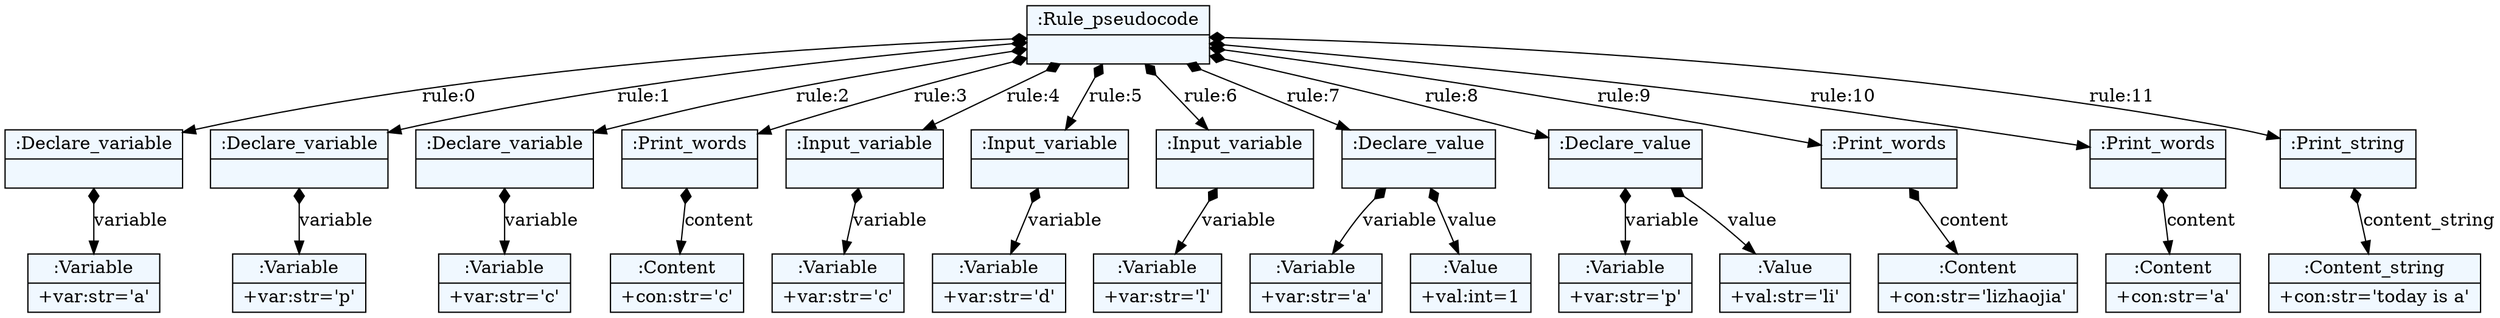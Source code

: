 
    digraph xtext {
    fontname = "Bitstream Vera Sans"
    fontsize = 8
    node[
        shape=record,
        style=filled,
        fillcolor=aliceblue
    ]
    nodesep = 0.3
    edge[dir=black,arrowtail=empty]


1760785588064 -> 1760785584928 [label="rule:0" arrowtail=diamond dir=both]
1760785584928 -> 1760785517088 [label="variable" arrowtail=diamond dir=both]
1760785517088[label="{:Variable|+var:str='a'\l}"]
1760785584928[label="{:Declare_variable|}"]
1760785588064 -> 1760785584536 [label="rule:1" arrowtail=diamond dir=both]
1760785584536 -> 1760785515856 [label="variable" arrowtail=diamond dir=both]
1760785515856[label="{:Variable|+var:str='p'\l}"]
1760785584536[label="{:Declare_variable|}"]
1760785588064 -> 1760785517648 [label="rule:2" arrowtail=diamond dir=both]
1760785517648 -> 1760785515800 [label="variable" arrowtail=diamond dir=both]
1760785515800[label="{:Variable|+var:str='c'\l}"]
1760785517648[label="{:Declare_variable|}"]
1760785588064 -> 1760785518040 [label="rule:3" arrowtail=diamond dir=both]
1760785518040 -> 1760785515744 [label="content" arrowtail=diamond dir=both]
1760785515744[label="{:Content|+con:str='c'\l}"]
1760785518040[label="{:Print_words|}"]
1760785588064 -> 1760785515632 [label="rule:4" arrowtail=diamond dir=both]
1760785515632 -> 1760785515576 [label="variable" arrowtail=diamond dir=both]
1760785515576[label="{:Variable|+var:str='c'\l}"]
1760785515632[label="{:Input_variable|}"]
1760785588064 -> 1760785515520 [label="rule:5" arrowtail=diamond dir=both]
1760785515520 -> 1760785559000 [label="variable" arrowtail=diamond dir=both]
1760785559000[label="{:Variable|+var:str='d'\l}"]
1760785515520[label="{:Input_variable|}"]
1760785588064 -> 1760785515464 [label="rule:6" arrowtail=diamond dir=both]
1760785515464 -> 1760785559392 [label="variable" arrowtail=diamond dir=both]
1760785559392[label="{:Variable|+var:str='l'\l}"]
1760785515464[label="{:Input_variable|}"]
1760785588064 -> 1760785559336 [label="rule:7" arrowtail=diamond dir=both]
1760785559336 -> 1760785559280 [label="variable" arrowtail=diamond dir=both]
1760785559280[label="{:Variable|+var:str='a'\l}"]
1760785559336 -> 1760785558832 [label="value" arrowtail=diamond dir=both]
1760785558832[label="{:Value|+val:int=1\l}"]
1760785559336[label="{:Declare_value|}"]
1760785588064 -> 1760785559224 [label="rule:8" arrowtail=diamond dir=both]
1760785559224 -> 1760785558720 [label="variable" arrowtail=diamond dir=both]
1760785558720[label="{:Variable|+var:str='p'\l}"]
1760785559224 -> 1760785558328 [label="value" arrowtail=diamond dir=both]
1760785558328[label="{:Value|+val:str='li'\l}"]
1760785559224[label="{:Declare_value|}"]
1760785588064 -> 1760785559168 [label="rule:9" arrowtail=diamond dir=both]
1760785559168 -> 1760785557544 [label="content" arrowtail=diamond dir=both]
1760785557544[label="{:Content|+con:str='lizhaojia'\l}"]
1760785559168[label="{:Print_words|}"]
1760785588064 -> 1760785558776 [label="rule:10" arrowtail=diamond dir=both]
1760785558776 -> 1760785557824 [label="content" arrowtail=diamond dir=both]
1760785557824[label="{:Content|+con:str='a'\l}"]
1760785558776[label="{:Print_words|}"]
1760785588064 -> 1760785557152 [label="rule:11" arrowtail=diamond dir=both]
1760785557152 -> 1760785556536 [label="content_string" arrowtail=diamond dir=both]
1760785556536[label="{:Content_string|+con:str='today is a'\l}"]
1760785557152[label="{:Print_string|}"]
1760785588064[label="{:Rule_pseudocode|}"]

}

